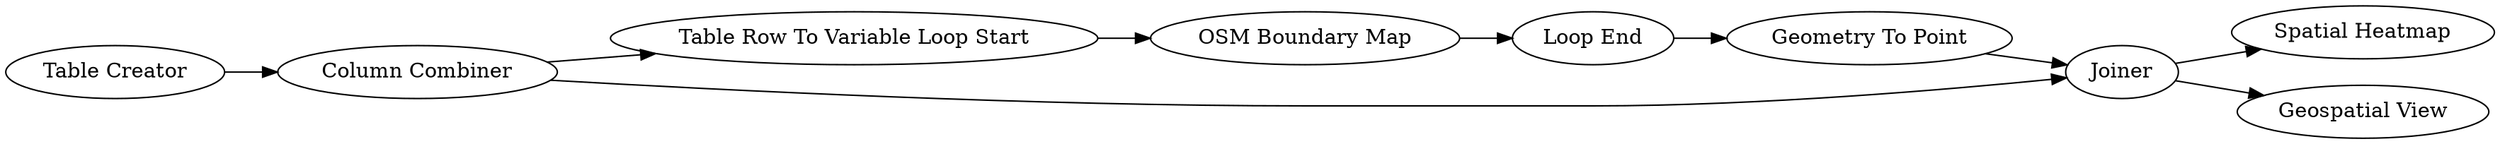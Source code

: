 digraph {
	"-5289596348657709095_1880" [label="Table Row To Variable Loop Start"]
	"-5289596348657709095_1886" [label="Column Combiner"]
	"-5289596348657709095_1883" [label="Table Creator"]
	"-5289596348657709095_1881" [label="OSM Boundary Map"]
	"-5289596348657709095_1890" [label="Spatial Heatmap"]
	"-5289596348657709095_1885" [label="Geospatial View"]
	"-5289596348657709095_1884" [label="Geometry To Point"]
	"-5289596348657709095_1887" [label=Joiner]
	"-5289596348657709095_1882" [label="Loop End"]
	"-5289596348657709095_1883" -> "-5289596348657709095_1886"
	"-5289596348657709095_1887" -> "-5289596348657709095_1885"
	"-5289596348657709095_1886" -> "-5289596348657709095_1880"
	"-5289596348657709095_1887" -> "-5289596348657709095_1890"
	"-5289596348657709095_1882" -> "-5289596348657709095_1884"
	"-5289596348657709095_1884" -> "-5289596348657709095_1887"
	"-5289596348657709095_1886" -> "-5289596348657709095_1887"
	"-5289596348657709095_1880" -> "-5289596348657709095_1881"
	"-5289596348657709095_1881" -> "-5289596348657709095_1882"
	rankdir=LR
}
